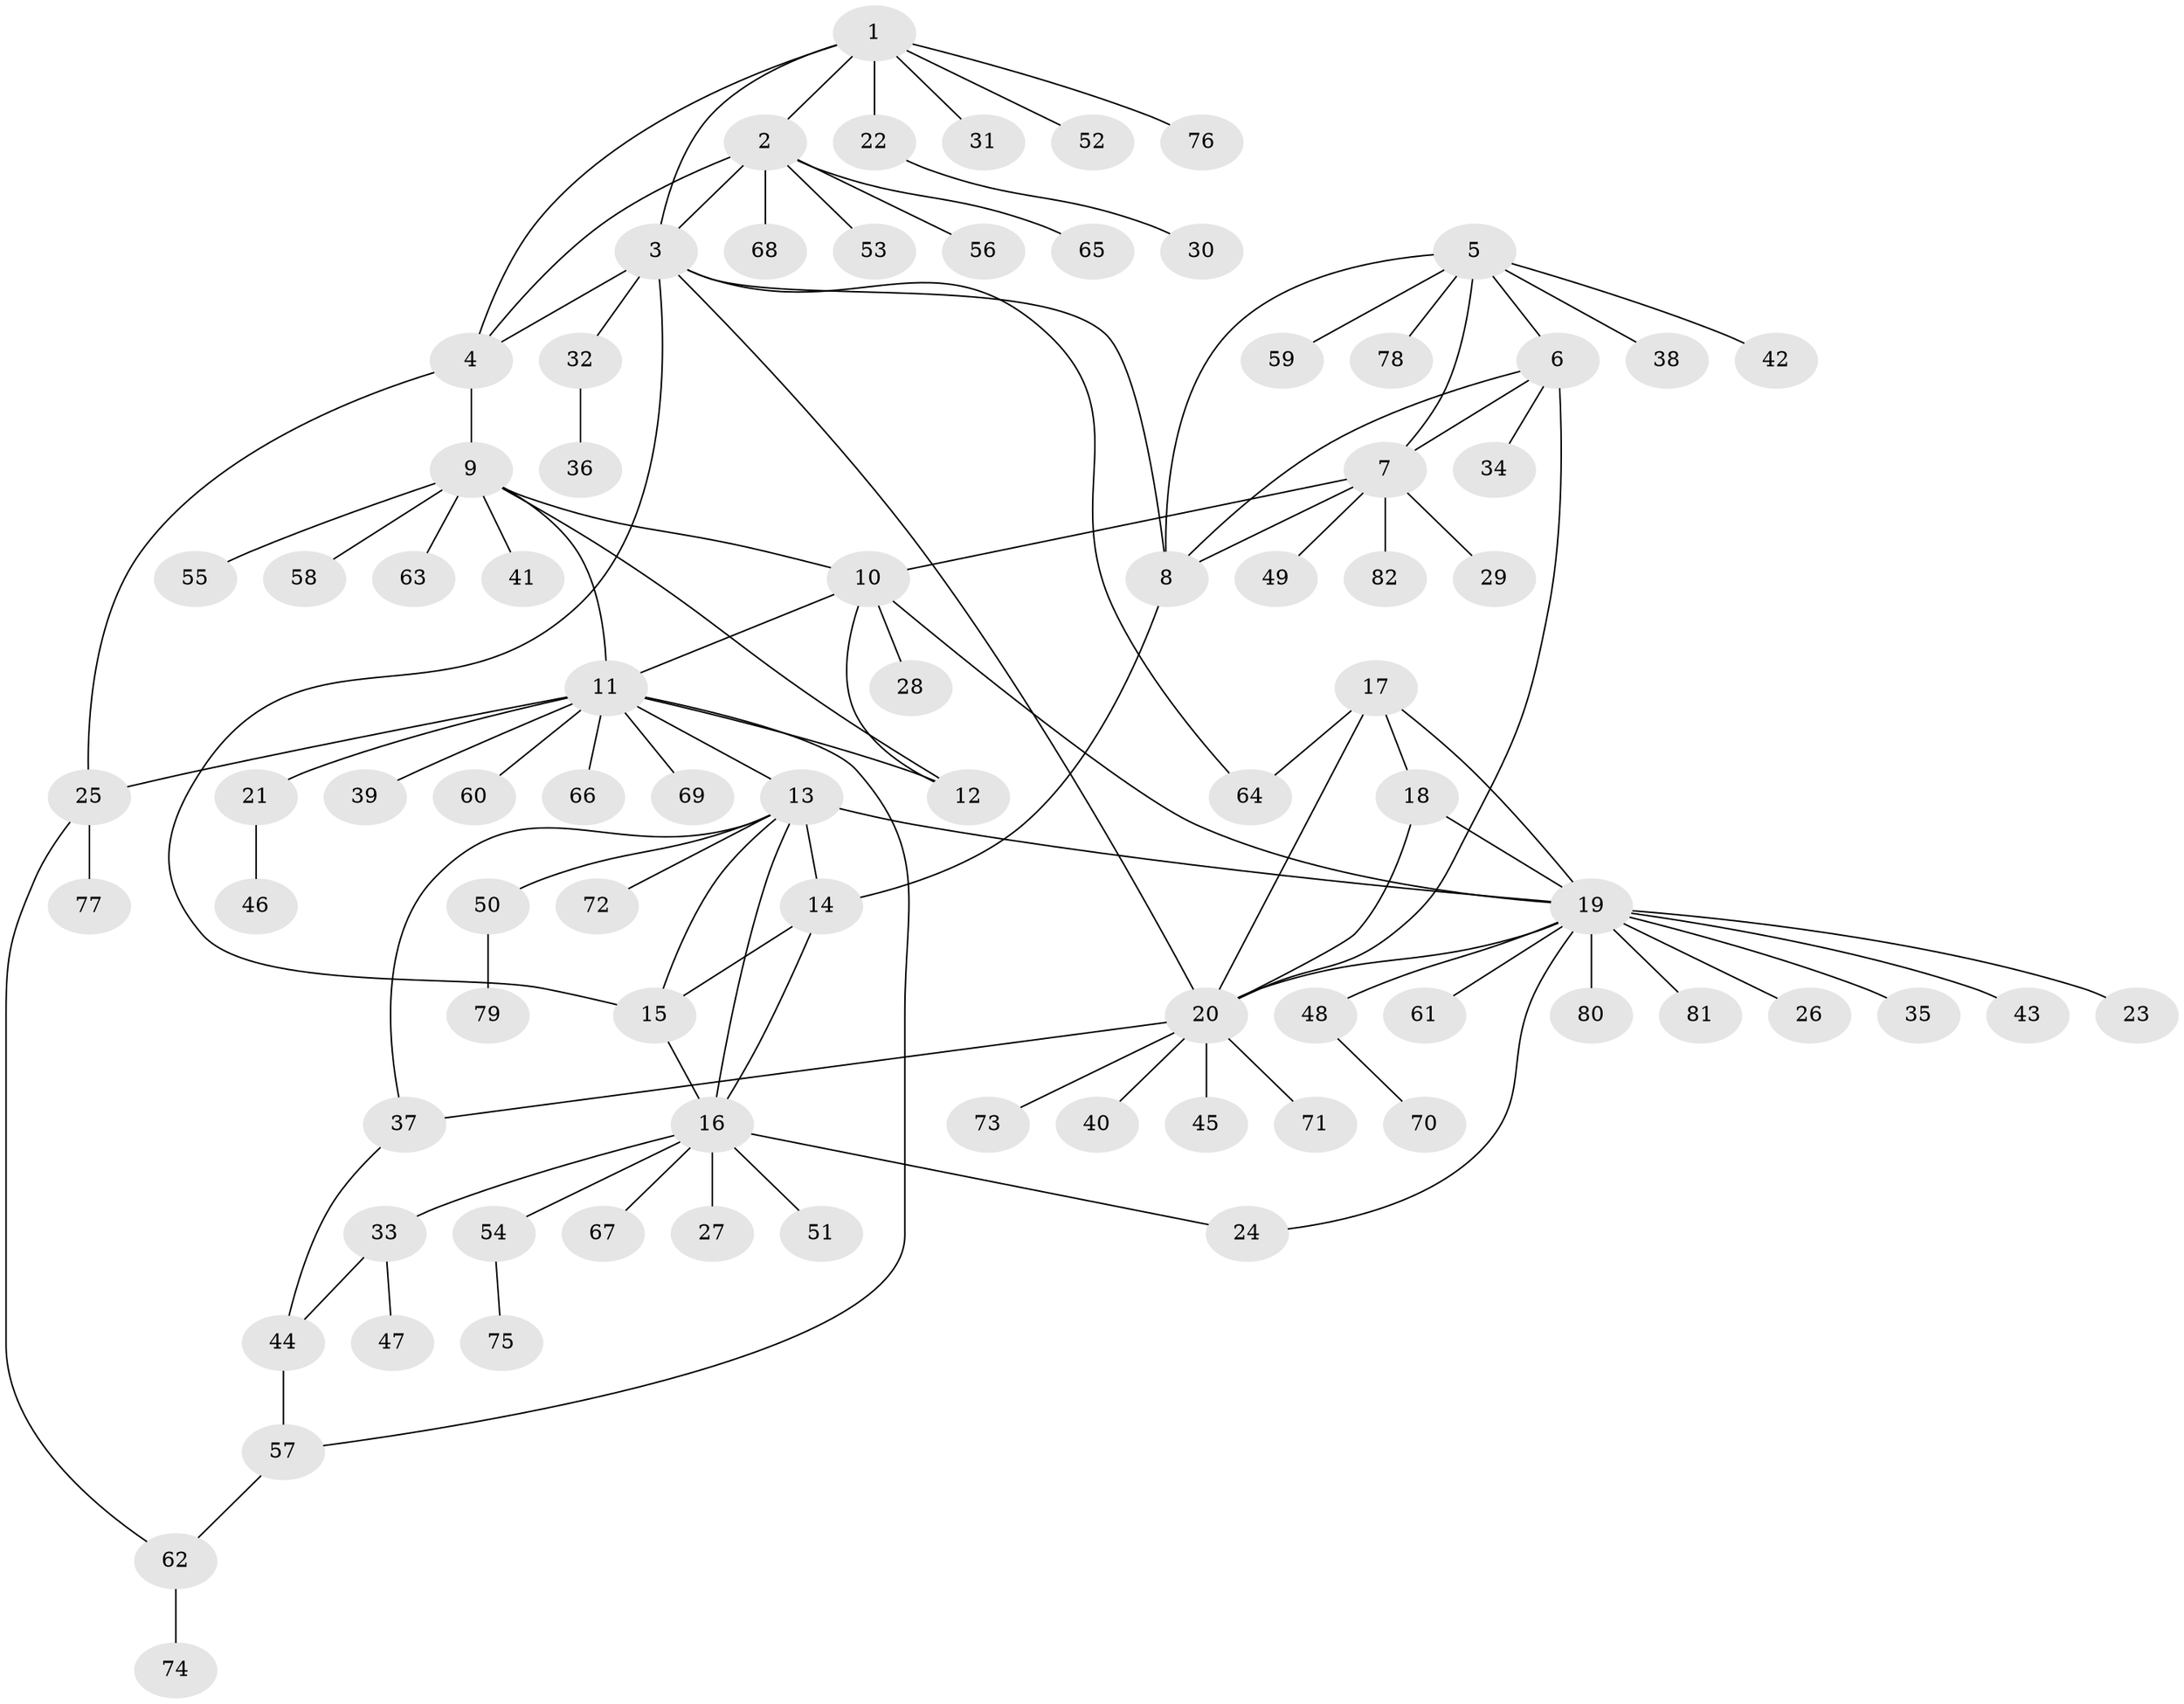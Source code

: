 // coarse degree distribution, {8: 0.06779661016949153, 5: 0.06779661016949153, 6: 0.01694915254237288, 9: 0.03389830508474576, 7: 0.01694915254237288, 4: 0.03389830508474576, 3: 0.05084745762711865, 14: 0.01694915254237288, 1: 0.6440677966101694, 2: 0.05084745762711865}
// Generated by graph-tools (version 1.1) at 2025/42/03/06/25 10:42:11]
// undirected, 82 vertices, 109 edges
graph export_dot {
graph [start="1"]
  node [color=gray90,style=filled];
  1;
  2;
  3;
  4;
  5;
  6;
  7;
  8;
  9;
  10;
  11;
  12;
  13;
  14;
  15;
  16;
  17;
  18;
  19;
  20;
  21;
  22;
  23;
  24;
  25;
  26;
  27;
  28;
  29;
  30;
  31;
  32;
  33;
  34;
  35;
  36;
  37;
  38;
  39;
  40;
  41;
  42;
  43;
  44;
  45;
  46;
  47;
  48;
  49;
  50;
  51;
  52;
  53;
  54;
  55;
  56;
  57;
  58;
  59;
  60;
  61;
  62;
  63;
  64;
  65;
  66;
  67;
  68;
  69;
  70;
  71;
  72;
  73;
  74;
  75;
  76;
  77;
  78;
  79;
  80;
  81;
  82;
  1 -- 2;
  1 -- 3;
  1 -- 4;
  1 -- 22;
  1 -- 31;
  1 -- 52;
  1 -- 76;
  2 -- 3;
  2 -- 4;
  2 -- 53;
  2 -- 56;
  2 -- 65;
  2 -- 68;
  3 -- 4;
  3 -- 8;
  3 -- 15;
  3 -- 20;
  3 -- 32;
  3 -- 64;
  4 -- 9;
  4 -- 25;
  5 -- 6;
  5 -- 7;
  5 -- 8;
  5 -- 38;
  5 -- 42;
  5 -- 59;
  5 -- 78;
  6 -- 7;
  6 -- 8;
  6 -- 20;
  6 -- 34;
  7 -- 8;
  7 -- 10;
  7 -- 29;
  7 -- 49;
  7 -- 82;
  8 -- 14;
  9 -- 10;
  9 -- 11;
  9 -- 12;
  9 -- 41;
  9 -- 55;
  9 -- 58;
  9 -- 63;
  10 -- 11;
  10 -- 12;
  10 -- 19;
  10 -- 28;
  11 -- 12;
  11 -- 13;
  11 -- 21;
  11 -- 25;
  11 -- 39;
  11 -- 57;
  11 -- 60;
  11 -- 66;
  11 -- 69;
  13 -- 14;
  13 -- 15;
  13 -- 16;
  13 -- 19;
  13 -- 37;
  13 -- 50;
  13 -- 72;
  14 -- 15;
  14 -- 16;
  15 -- 16;
  16 -- 24;
  16 -- 27;
  16 -- 33;
  16 -- 51;
  16 -- 54;
  16 -- 67;
  17 -- 18;
  17 -- 19;
  17 -- 20;
  17 -- 64;
  18 -- 19;
  18 -- 20;
  19 -- 20;
  19 -- 23;
  19 -- 24;
  19 -- 26;
  19 -- 35;
  19 -- 43;
  19 -- 48;
  19 -- 61;
  19 -- 80;
  19 -- 81;
  20 -- 37;
  20 -- 40;
  20 -- 45;
  20 -- 71;
  20 -- 73;
  21 -- 46;
  22 -- 30;
  25 -- 62;
  25 -- 77;
  32 -- 36;
  33 -- 44;
  33 -- 47;
  37 -- 44;
  44 -- 57;
  48 -- 70;
  50 -- 79;
  54 -- 75;
  57 -- 62;
  62 -- 74;
}
